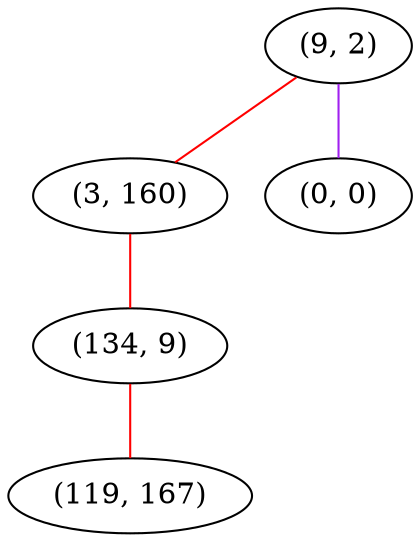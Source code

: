graph "" {
"(9, 2)";
"(3, 160)";
"(134, 9)";
"(0, 0)";
"(119, 167)";
"(9, 2)" -- "(3, 160)"  [color=red, key=0, weight=1];
"(9, 2)" -- "(0, 0)"  [color=purple, key=0, weight=4];
"(3, 160)" -- "(134, 9)"  [color=red, key=0, weight=1];
"(134, 9)" -- "(119, 167)"  [color=red, key=0, weight=1];
}
